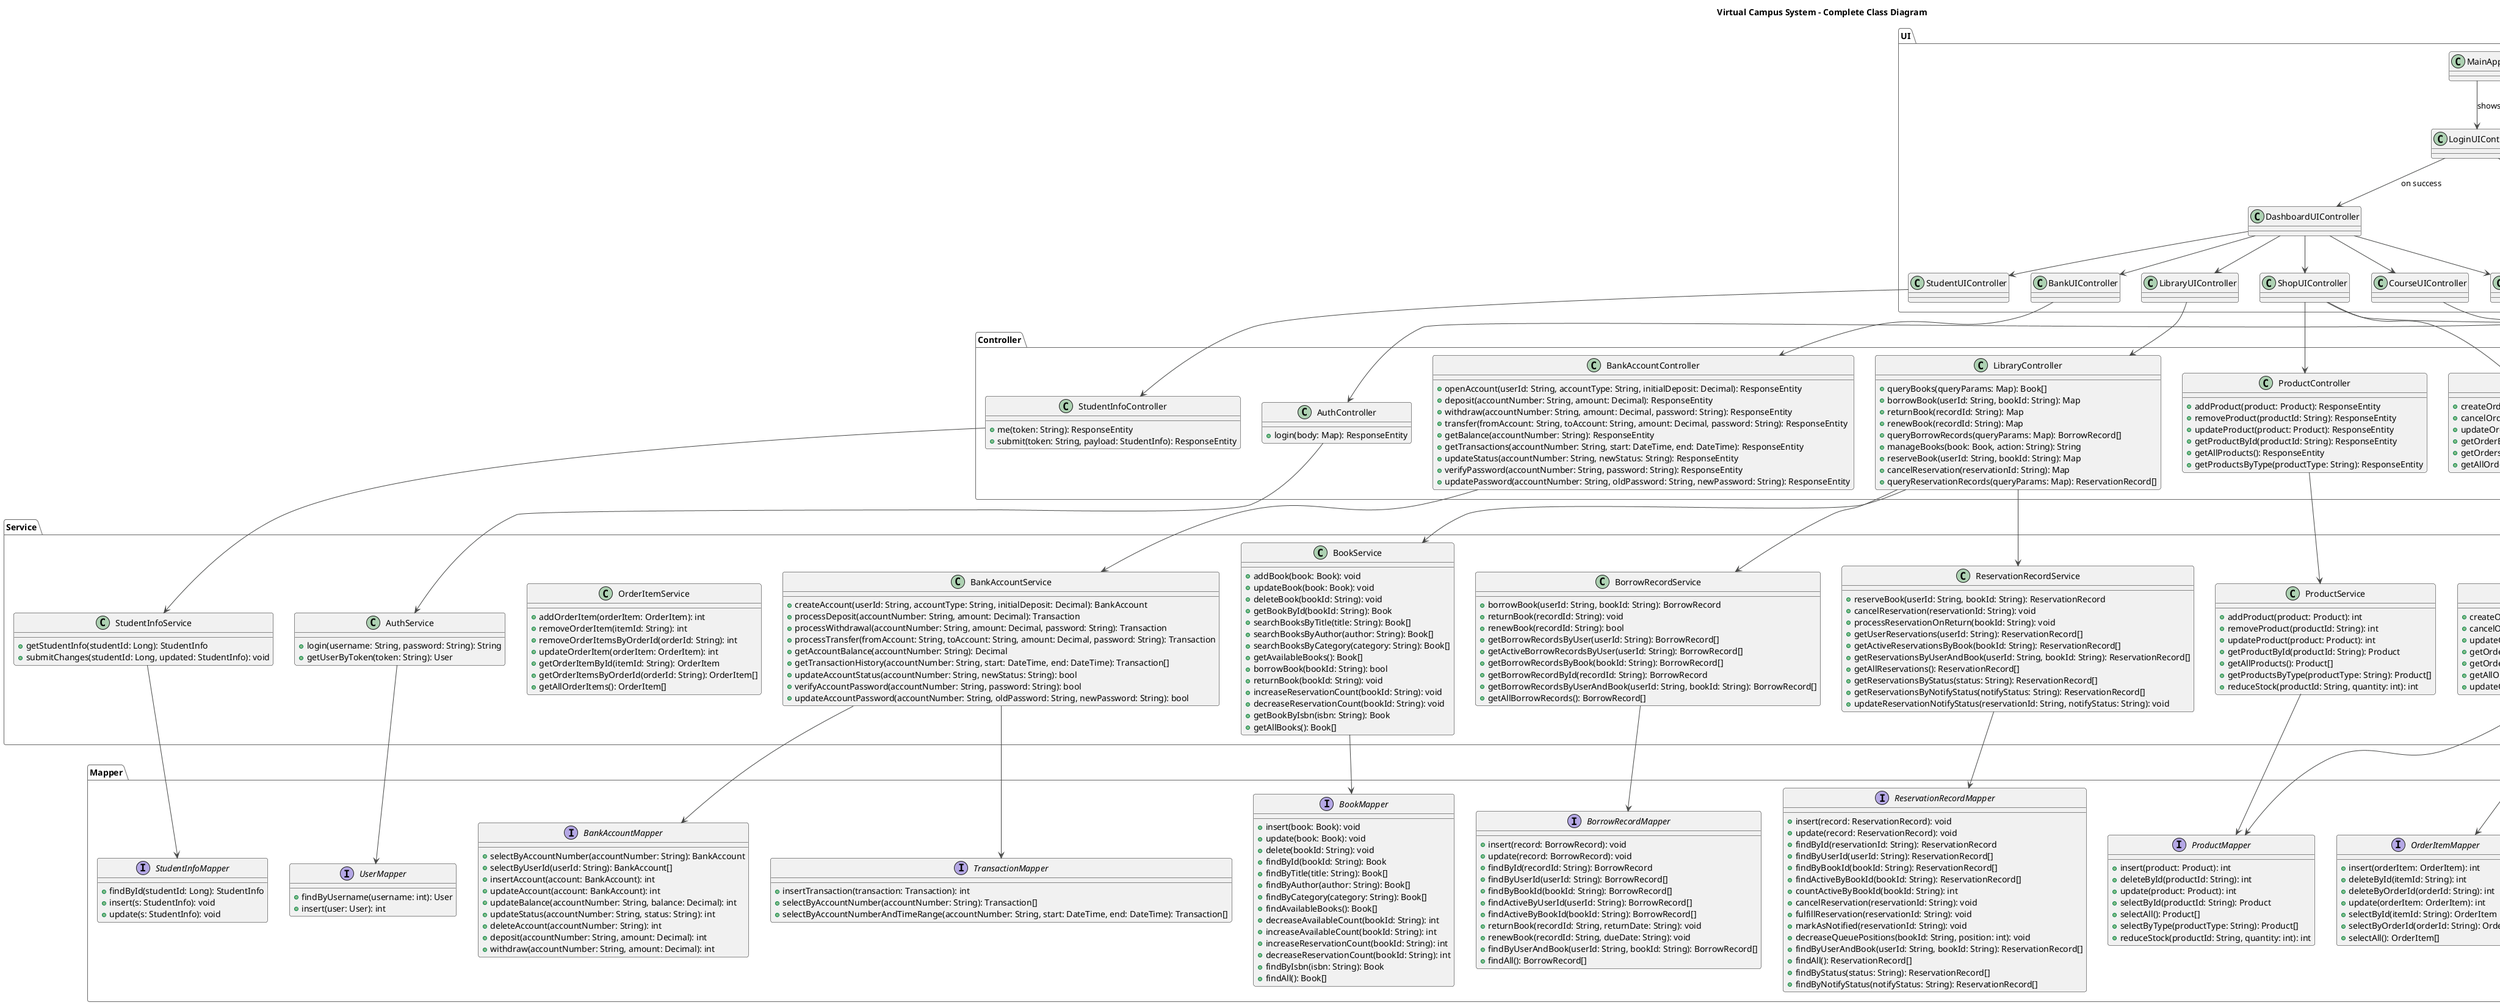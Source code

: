 @startuml
!theme vibrant
top to bottom direction

title Virtual Campus System - Complete Class Diagram

' ========================
' Mapper Layer
' ========================
package "Mapper" {
  interface UserMapper {
    +findByUsername(username: int): User
    +insert(user: User): int
  }
  interface StudentInfoMapper {
    +findById(studentId: Long): StudentInfo
    +insert(s: StudentInfo): void
    +update(s: StudentInfo): void
  }
  interface BankAccountMapper {
    +selectByAccountNumber(accountNumber: String): BankAccount
    +selectByUserId(userId: String): BankAccount[]
    +insertAccount(account: BankAccount): int
    +updateAccount(account: BankAccount): int
    +updateBalance(accountNumber: String, balance: Decimal): int
    +updateStatus(accountNumber: String, status: String): int
    +deleteAccount(accountNumber: String): int
    +deposit(accountNumber: String, amount: Decimal): int
    +withdraw(accountNumber: String, amount: Decimal): int
  }
  interface TransactionMapper {
    +insertTransaction(transaction: Transaction): int
    +selectByAccountNumber(accountNumber: String): Transaction[]
    +selectByAccountNumberAndTimeRange(accountNumber: String, start: DateTime, end: DateTime): Transaction[]
  }
  interface BookMapper {
    +insert(book: Book): void
    +update(book: Book): void
    +delete(bookId: String): void
    +findById(bookId: String): Book
    +findByTitle(title: String): Book[]
    +findByAuthor(author: String): Book[]
    +findByCategory(category: String): Book[]
    +findAvailableBooks(): Book[]
    +decreaseAvailableCount(bookId: String): int
    +increaseAvailableCount(bookId: String): int
    +increaseReservationCount(bookId: String): int
    +decreaseReservationCount(bookId: String): int
    +findByIsbn(isbn: String): Book
    +findAll(): Book[]
  }
  interface BorrowRecordMapper {
    +insert(record: BorrowRecord): void
    +update(record: BorrowRecord): void
    +findById(recordId: String): BorrowRecord
    +findByUserId(userId: String): BorrowRecord[]
    +findByBookId(bookId: String): BorrowRecord[]
    +findActiveByUserId(userId: String): BorrowRecord[]
    +findActiveByBookId(bookId: String): BorrowRecord[]
    +returnBook(recordId: String, returnDate: String): void
    +renewBook(recordId: String, dueDate: String): void
    +findByUserAndBook(userId: String, bookId: String): BorrowRecord[]
    +findAll(): BorrowRecord[]
  }
  interface ReservationRecordMapper {
    +insert(record: ReservationRecord): void
    +update(record: ReservationRecord): void
    +findById(reservationId: String): ReservationRecord
    +findByUserId(userId: String): ReservationRecord[]
    +findByBookId(bookId: String): ReservationRecord[]
    +findActiveByBookId(bookId: String): ReservationRecord[]
    +countActiveByBookId(bookId: String): int
    +cancelReservation(reservationId: String): void
    +fulfillReservation(reservationId: String): void
    +markAsNotified(reservationId: String): void
    +decreaseQueuePositions(bookId: String, position: int): void
    +findByUserAndBook(userId: String, bookId: String): ReservationRecord[]
    +findAll(): ReservationRecord[]
    +findByStatus(status: String): ReservationRecord[]
    +findByNotifyStatus(notifyStatus: String): ReservationRecord[]
  }
  interface ProductMapper {
    +insert(product: Product): int
    +deleteById(productId: String): int
    +update(product: Product): int
    +selectById(productId: String): Product
    +selectAll(): Product[]
    +selectByType(productType: String): Product[]
    +reduceStock(productId: String, quantity: int): int
  }
  interface CartMapper {
    +insert(cart: Cart): int
    +deleteById(cartItemId: String): int
    +update(cart: Cart): int
    +selectById(cartItemId: String): Cart
    +selectByUserId(userId: String): Cart[]
    +selectByUserAndProduct(userId: String, productId: String): Cart
    +deactivateAllByUserId(userId: String): int
  }
  interface OrderMapper {
    +insert(order: Order): int
    +deleteById(orderId: String): int
    +update(order: Order): int
    +selectById(orderId: String): Order
    +selectByUserId(userId: String): Order[]
    +selectAll(): Order[]
    +updateStatus(orderId: String, status: String, paymentStatus: String): int
  }
  interface OrderItemMapper {
    +insert(orderItem: OrderItem): int
    +deleteById(itemId: String): int
    +deleteByOrderId(orderId: String): int
    +update(orderItem: OrderItem): int
    +selectById(itemId: String): OrderItem
    +selectByOrderId(orderId: String): OrderItem[]
    +selectAll(): OrderItem[]
  }
  interface CourseMapper {
    +courseAdd(course: Course): void
    +courseDelete(courseId: String): void
    +courseUpdate(course: Course): void
    +courseFind(courseId: String): Course
    +findAllCourses(): Course[]
    +getCourseStats(courseId: String): CourseStats
  }
  interface AuditRecordMapper {
    +insert(r: AuditRecord): void
    +findPending(): AuditRecord[]
    +findById(id: Long): AuditRecord
    +updateStatus(id: Long, status: String, reviewerId: Long): int
  }
}

' ========================
' Service Layer
' ========================
package "Service" {
  class AuthService {
    +login(username: String, password: String): String
    +getUserByToken(token: String): User
  }
  class StudentInfoService {
    +getStudentInfo(studentId: Long): StudentInfo
    +submitChanges(studentId: Long, updated: StudentInfo): void
  }
  class BankAccountService {
    +createAccount(userId: String, accountType: String, initialDeposit: Decimal): BankAccount
    +processDeposit(accountNumber: String, amount: Decimal): Transaction
    +processWithdrawal(accountNumber: String, amount: Decimal, password: String): Transaction
    +processTransfer(fromAccount: String, toAccount: String, amount: Decimal, password: String): Transaction
    +getAccountBalance(accountNumber: String): Decimal
    +getTransactionHistory(accountNumber: String, start: DateTime, end: DateTime): Transaction[]
    +updateAccountStatus(accountNumber: String, newStatus: String): bool
    +verifyAccountPassword(accountNumber: String, password: String): bool
    +updateAccountPassword(accountNumber: String, oldPassword: String, newPassword: String): bool
  }
  class BookService {
    +addBook(book: Book): void
    +updateBook(book: Book): void
    +deleteBook(bookId: String): void
    +getBookById(bookId: String): Book
    +searchBooksByTitle(title: String): Book[]
    +searchBooksByAuthor(author: String): Book[]
    +searchBooksByCategory(category: String): Book[]
    +getAvailableBooks(): Book[]
    +borrowBook(bookId: String): bool
    +returnBook(bookId: String): void
    +increaseReservationCount(bookId: String): void
    +decreaseReservationCount(bookId: String): void
    +getBookByIsbn(isbn: String): Book
    +getAllBooks(): Book[]
  }
  class BorrowRecordService {
    +borrowBook(userId: String, bookId: String): BorrowRecord
    +returnBook(recordId: String): void
    +renewBook(recordId: String): bool
    +getBorrowRecordsByUser(userId: String): BorrowRecord[]
    +getActiveBorrowRecordsByUser(userId: String): BorrowRecord[]
    +getBorrowRecordsByBook(bookId: String): BorrowRecord[]
    +getBorrowRecordById(recordId: String): BorrowRecord
    +getBorrowRecordsByUserAndBook(userId: String, bookId: String): BorrowRecord[]
    +getAllBorrowRecords(): BorrowRecord[]
  }
  class ReservationRecordService {
    +reserveBook(userId: String, bookId: String): ReservationRecord
    +cancelReservation(reservationId: String): void
    +processReservationOnReturn(bookId: String): void
    +getUserReservations(userId: String): ReservationRecord[]
    +getActiveReservationsByBook(bookId: String): ReservationRecord[]
    +getReservationsByUserAndBook(userId: String, bookId: String): ReservationRecord[]
    +getAllReservations(): ReservationRecord[]
    +getReservationsByStatus(status: String): ReservationRecord[]
    +getReservationsByNotifyStatus(notifyStatus: String): ReservationRecord[]
    +updateReservationNotifyStatus(reservationId: String, notifyStatus: String): void
  }
  class ProductService {
    +addProduct(product: Product): int
    +removeProduct(productId: String): int
    +updateProduct(product: Product): int
    +getProductById(productId: String): Product
    +getAllProducts(): Product[]
    +getProductsByType(productType: String): Product[]
    +reduceStock(productId: String, quantity: int): int
  }
  class CartService {
    +addCartItem(cart: Cart): int
    +removeCartItem(cartItemId: String): int
    +updateCartItem(cart: Cart): int
    +getCartItemById(cartItemId: String): Cart
    +getCartItemsByUserId(userId: String): Cart[]
    +getCartItemByUserAndProduct(userId: String, productId: String): Cart
    +clearUserCart(userId: String): int
  }
  class OrderService {
    +createOrder(order: Order): int
    +cancelOrder(orderId: String): int
    +updateOrder(order: Order): int
    +getOrderById(orderId: String): Order
    +getOrdersByUserId(userId: String): Order[]
    +getAllOrders(): Order[]
    +updateOrderStatus(orderId: String, status: String, paymentStatus: String): int
  }
  class OrderItemService {
    +addOrderItem(orderItem: OrderItem): int
    +removeOrderItem(itemId: String): int
    +removeOrderItemsByOrderId(orderId: String): int
    +updateOrderItem(orderItem: OrderItem): int
    +getOrderItemById(itemId: String): OrderItem
    +getOrderItemsByOrderId(orderId: String): OrderItem[]
    +getAllOrderItems(): OrderItem[]
  }
  class CourseService {
    +courseAdd(course: Course): void
    +courseDelete(courseId: String): void
    +courseUpdate(course: Course): void
    +courseFind(courseId: String): Course
    +getAllCourses(): Course[]
    +getCourseStats(courseId: String): CourseStats
  }
  class AuditService {
    +listPending(): AuditRecord[]
    +review(auditId: Long, reviewerId: Long, approve: bool): bool
  }
}

' ========================
' Controller Layer (Backend)
' ========================
package "Controller" {
  class AuthController {
    +login(body: Map): ResponseEntity
  }
  class StudentInfoController {
    +me(token: String): ResponseEntity
    +submit(token: String, payload: StudentInfo): ResponseEntity
  }
  class BankAccountController {
    +openAccount(userId: String, accountType: String, initialDeposit: Decimal): ResponseEntity
    +deposit(accountNumber: String, amount: Decimal): ResponseEntity
    +withdraw(accountNumber: String, amount: Decimal, password: String): ResponseEntity
    +transfer(fromAccount: String, toAccount: String, amount: Decimal, password: String): ResponseEntity
    +getBalance(accountNumber: String): ResponseEntity
    +getTransactions(accountNumber: String, start: DateTime, end: DateTime): ResponseEntity
    +updateStatus(accountNumber: String, newStatus: String): ResponseEntity
    +verifyPassword(accountNumber: String, password: String): ResponseEntity
    +updatePassword(accountNumber: String, oldPassword: String, newPassword: String): ResponseEntity
  }
  class LibraryController {
    +queryBooks(queryParams: Map): Book[]
    +borrowBook(userId: String, bookId: String): Map
    +returnBook(recordId: String): Map
    +renewBook(recordId: String): Map
    +queryBorrowRecords(queryParams: Map): BorrowRecord[]
    +manageBooks(book: Book, action: String): String
    +reserveBook(userId: String, bookId: String): Map
    +cancelReservation(reservationId: String): Map
    +queryReservationRecords(queryParams: Map): ReservationRecord[]
  }
  class ProductController {
    +addProduct(product: Product): ResponseEntity
    +removeProduct(productId: String): ResponseEntity
    +updateProduct(product: Product): ResponseEntity
    +getProductById(productId: String): ResponseEntity
    +getAllProducts(): ResponseEntity
    +getProductsByType(productType: String): ResponseEntity
  }
  class CartController {
    +addCartItem(cart: Cart): ResponseEntity
    +removeCartItem(cartItemId: String): ResponseEntity
    +updateCartItem(cart: Cart): ResponseEntity
    +getCartItemById(cartItemId: String): ResponseEntity
    +getCartItemsByUserId(userId: String): ResponseEntity
    +clearUserCart(userId: String): ResponseEntity
  }
  class OrderController {
    +createOrder(order: Order): ResponseEntity
    +cancelOrder(orderId: String): ResponseEntity
    +updateOrder(order: Order): ResponseEntity
    +getOrderById(orderId: String): ResponseEntity
    +getOrdersByUserId(userId: String): ResponseEntity
    +getAllOrders(): ResponseEntity
  }
  class CourseController {
    +courseAdd(course: Course): void
    +courseDelete(courseId: String): void
    +courseUpdate(courseId: String, course: Course): void
    +courseFind(courseId: String): Course
    +getAllCourses(): Course[]
    +getCourseStats(courseId: String): CourseStats
  }
  class AuditController {
    +pending(token: String): ResponseEntity
    +review(token: String, id: Long, body: Map): ResponseEntity
  }
}

' ========================
' UI Layer
' ========================
package "UI" {
  class MainApp
  class LoginUIController
  class DashboardUIController
  class StudentUIController
  class LibraryUIController
  class CourseUIController
  class ShopUIController
  class BankUIController
  class AuditUIController
}

' ========================
' Relationships
' ========================

' Service -> Mapper
AuthService --> UserMapper
StudentInfoService --> StudentInfoMapper
BankAccountService --> BankAccountMapper
BankAccountService --> TransactionMapper
BookService --> BookMapper
BorrowRecordService --> BorrowRecordMapper
ReservationRecordService --> ReservationRecordMapper
ProductService --> ProductMapper
CartService --> CartMapper
OrderService --> OrderMapper
OrderService --> OrderItemMapper
OrderService --> CartMapper
OrderService --> ProductMapper
CourseService --> CourseMapper
AuditService --> AuditRecordMapper

' Controller -> Service
AuthController --> AuthService
StudentInfoController --> StudentInfoService
BankAccountController --> BankAccountService
LibraryController --> BookService
LibraryController --> BorrowRecordService
LibraryController --> ReservationRecordService
ProductController --> ProductService
CartController --> CartService
OrderController --> OrderService
CourseController --> CourseService
AuditController --> AuditService

' UI Main Flow
MainApp --> LoginUIController : shows
LoginUIController --> DashboardUIController : on success
DashboardUIController --> StudentUIController
DashboardUIController --> LibraryUIController
DashboardUIController --> CourseUIController
DashboardUIController --> ShopUIController
DashboardUIController --> BankUIController
DashboardUIController --> AuditUIController

' UIController -> Backend Controller
LoginUIController --> AuthController
StudentUIController --> StudentInfoController
LibraryUIController --> LibraryController
CourseUIController --> CourseController
ShopUIController --> ProductController
ShopUIController --> CartController
ShopUIController --> OrderController
BankUIController --> BankAccountController
AuditUIController --> AuditController

@enduml
